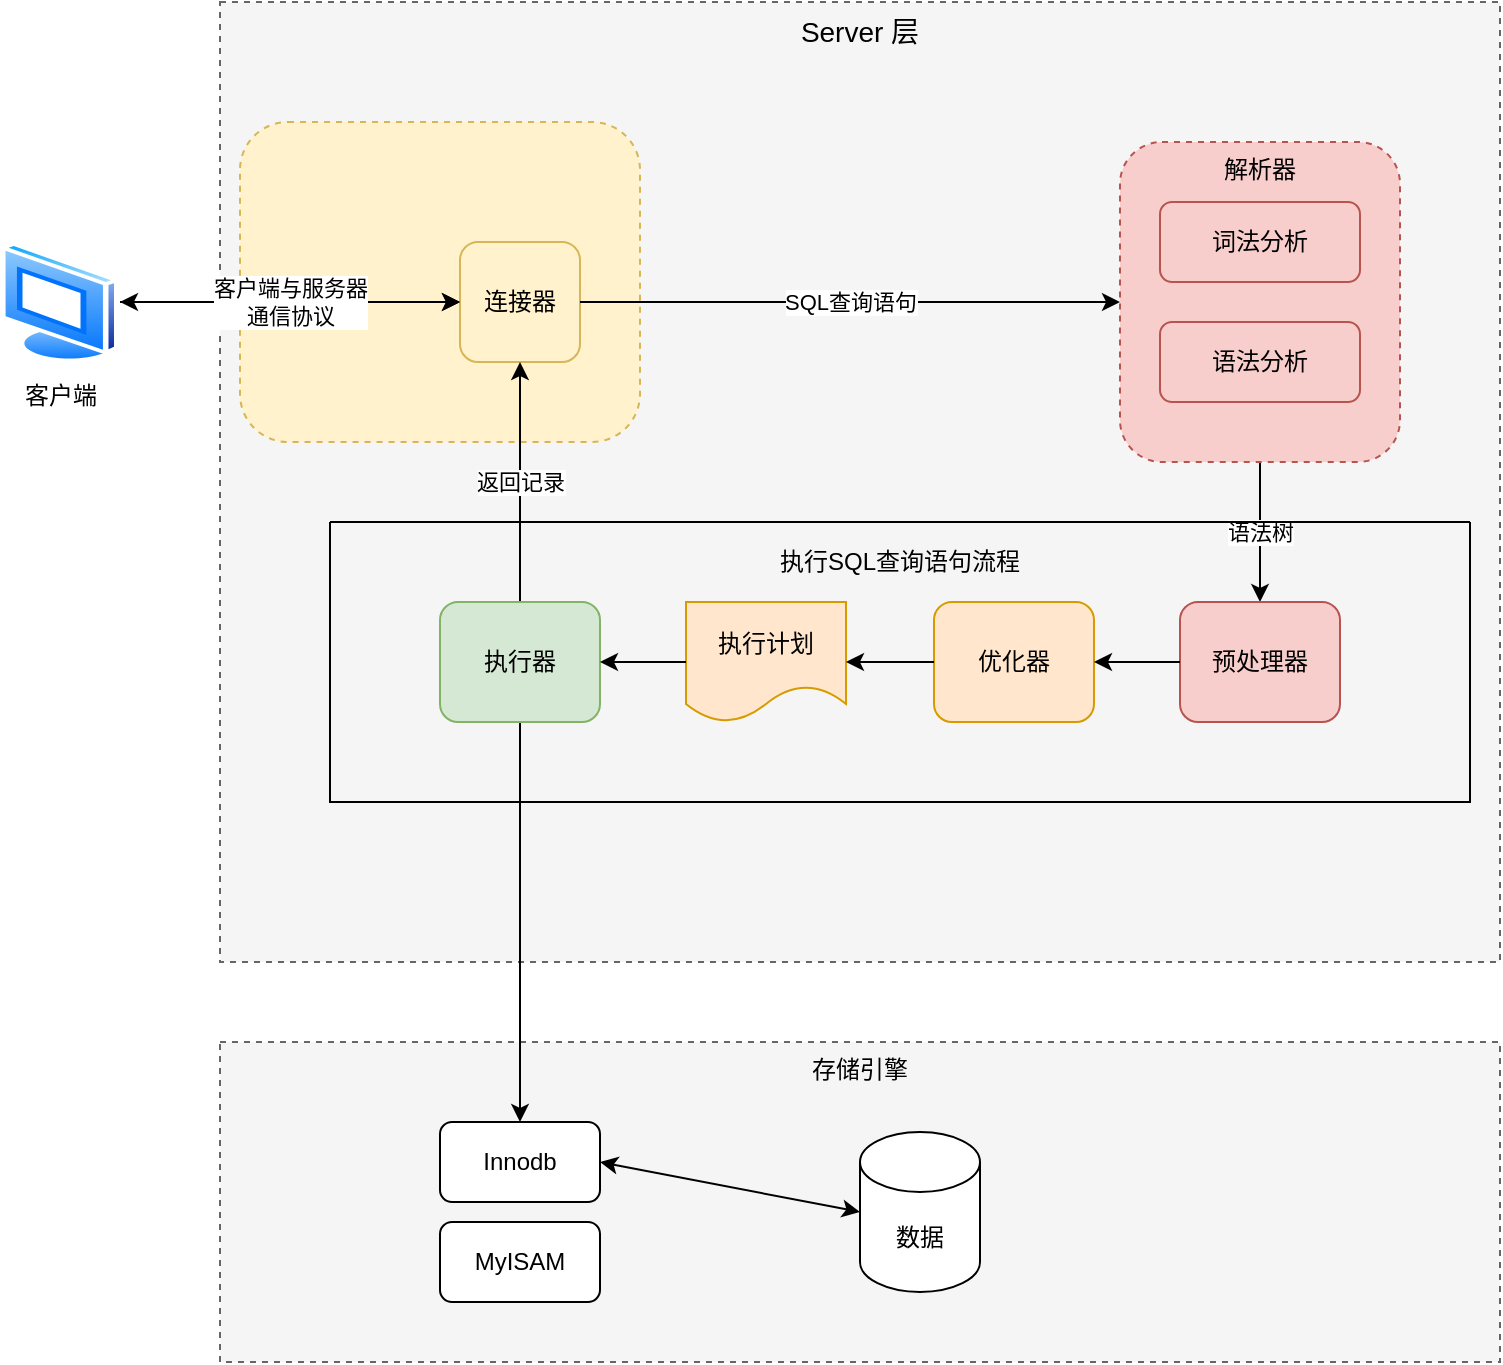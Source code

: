 <mxfile>
    <diagram id="sql-execution-flow" name="MySQL SQL执行流程">
        <mxGraphModel dx="625" dy="747" grid="1" gridSize="10" guides="1" tooltips="1" connect="1" arrows="1" fold="1" page="1" pageScale="1" pageWidth="827" pageHeight="1169" math="0" shadow="0">
            <root>
                <mxCell id="0"/>
                <mxCell id="1" parent="0"/>
                <mxCell id="server_layer" value="Server 层" style="rounded=0;whiteSpace=wrap;html=1;fillColor=#f5f5f5;strokeColor=#666666;dashed=1;verticalAlign=top;fontSize=14;movable=1;resizable=1;rotatable=1;deletable=1;editable=1;locked=0;connectable=1;" parent="1" vertex="1">
                    <mxGeometry x="120" y="20" width="640" height="480" as="geometry"/>
                </mxCell>
                <mxCell id="client_group" value="" style="rounded=1;whiteSpace=wrap;html=1;fillColor=#fff2cc;strokeColor=#d6b656;dashed=1;" parent="1" vertex="1">
                    <mxGeometry x="130" y="80" width="200" height="160" as="geometry"/>
                </mxCell>
                <mxCell id="client" value="客户端" style="shape=image;html=1;verticalAlign=top;verticalLabelPosition=bottom;labelBackgroundColor=default;imageAspect=0;aspect=fixed;image=img/lib/active_directory/vista_terminal.svg;perimeter=ellipsePerimeter;shadow=0;dashed=0;spacingTop=3;" parent="1" vertex="1">
                    <mxGeometry x="10" y="140" width="60" height="60" as="geometry"/>
                </mxCell>
                <mxCell id="connector" value="连接器" style="rounded=1;whiteSpace=wrap;html=1;fillColor=#fff2cc;strokeColor=#d6b656;" parent="1" vertex="1">
                    <mxGeometry x="240" y="140" width="60" height="60" as="geometry"/>
                </mxCell>
                <mxCell id="storage_layer" value="存储引擎" style="rounded=0;whiteSpace=wrap;html=1;fillColor=#f5f5f5;strokeColor=#666666;dashed=1;verticalAlign=top;" parent="1" vertex="1">
                    <mxGeometry x="120" y="540" width="640" height="160" as="geometry"/>
                </mxCell>
                <mxCell id="innodb" value="Innodb" style="rounded=1;whiteSpace=wrap;html=1;" parent="1" vertex="1">
                    <mxGeometry x="230" y="580" width="80" height="40" as="geometry"/>
                </mxCell>
                <mxCell id="myisam" value="MyISAM" style="rounded=1;whiteSpace=wrap;html=1;" parent="1" vertex="1">
                    <mxGeometry x="230" y="630" width="80" height="40" as="geometry"/>
                </mxCell>
                <mxCell id="database" value="数据" style="shape=cylinder3;whiteSpace=wrap;html=1;boundedLbl=1;backgroundOutline=1;size=15;" parent="1" vertex="1">
                    <mxGeometry x="440" y="585" width="60" height="80" as="geometry"/>
                </mxCell>
                <mxCell id="" value="" style="endArrow=classic;html=1;exitX=1;exitY=0.5;exitDx=0;exitDy=0;entryX=0;entryY=0.5;entryDx=0;entryDy=0;" parent="1" source="client" target="connector" edge="1">
                    <mxGeometry width="50" height="50" relative="1" as="geometry"/>
                </mxCell>
                <mxCell id="arrow1" value="客户端与服务器&#xa;通信协议" style="endArrow=classic;startArrow=classic;html=1;exitX=1;exitY=0.5;entryX=0;entryY=0.5;" parent="1" source="client" target="connector" edge="1">
                    <mxGeometry relative="1" as="geometry"/>
                </mxCell>
                <mxCell id="arrow2" value="SQL查询语句" style="endArrow=classic;html=1;exitX=1;exitY=0.5;entryX=0;entryY=0.5;entryDx=0;entryDy=0;" parent="1" source="connector" target="parser_group" edge="1">
                    <mxGeometry relative="1" as="geometry">
                        <mxPoint x="320" y="170" as="targetPoint"/>
                    </mxGeometry>
                </mxCell>
                <mxCell id="arrow4" value="语法树" style="endArrow=classic;html=1;exitX=0.5;exitY=1;entryX=0.5;entryY=0;" parent="1" source="parser_group" target="preprocessor" edge="1">
                    <mxGeometry relative="1" as="geometry"/>
                </mxCell>
                <mxCell id="arrow7" value="" style="endArrow=classic;html=1;exitX=0.5;exitY=1;entryX=0.5;entryY=0;entryDx=0;entryDy=0;" parent="1" source="executor" target="innodb" edge="1">
                    <mxGeometry relative="1" as="geometry"/>
                </mxCell>
                <mxCell id="arrow8" value="" style="endArrow=classic;startArrow=classic;html=1;exitX=1;exitY=0.5;entryX=0;entryY=0.5;" parent="1" source="innodb" target="database" edge="1">
                    <mxGeometry relative="1" as="geometry"/>
                </mxCell>
                <mxCell id="arrow9" value="返回记录" style="endArrow=classic;html=1;exitX=0.5;exitY=0;entryX=0.5;entryY=1;strokeColor=default;edgeStyle=orthogonalEdgeStyle;entryDx=0;entryDy=0;exitDx=0;exitDy=0;" parent="1" source="executor" target="connector" edge="1">
                    <mxGeometry relative="1" as="geometry"/>
                </mxCell>
                <mxCell id="11" value="" style="group" vertex="1" connectable="0" parent="1">
                    <mxGeometry x="570" y="90" width="140" height="160" as="geometry"/>
                </mxCell>
                <mxCell id="parser_group" value="解析器" style="rounded=1;whiteSpace=wrap;html=1;fillColor=#f8cecc;strokeColor=#b85450;dashed=1;verticalAlign=top;" parent="11" vertex="1">
                    <mxGeometry width="140" height="160" as="geometry"/>
                </mxCell>
                <mxCell id="word_parser" value="词法分析" style="rounded=1;whiteSpace=wrap;html=1;fillColor=#f8cecc;strokeColor=#b85450;" parent="11" vertex="1">
                    <mxGeometry x="20" y="30" width="100" height="40" as="geometry"/>
                </mxCell>
                <mxCell id="syntax_parser" value="语法分析" style="rounded=1;whiteSpace=wrap;html=1;fillColor=#f8cecc;strokeColor=#b85450;" parent="11" vertex="1">
                    <mxGeometry x="20" y="90" width="100" height="40" as="geometry"/>
                </mxCell>
                <mxCell id="12" value="" style="swimlane;startSize=0;" vertex="1" parent="1">
                    <mxGeometry x="175" y="280" width="570" height="140" as="geometry"/>
                </mxCell>
                <mxCell id="preprocessor" value="预处理器" style="rounded=1;whiteSpace=wrap;html=1;fillColor=#f8cecc;strokeColor=#b85450;" parent="12" vertex="1">
                    <mxGeometry x="425" y="40" width="80" height="60" as="geometry"/>
                </mxCell>
                <mxCell id="optimizer" value="优化器" style="rounded=1;whiteSpace=wrap;html=1;fillColor=#ffe6cc;strokeColor=#d79b00;" parent="12" vertex="1">
                    <mxGeometry x="302" y="40" width="80" height="60" as="geometry"/>
                </mxCell>
                <mxCell id="arrow5" value="" style="endArrow=classic;html=1;exitX=0;exitY=0.5;entryX=1;entryY=0.5;" parent="12" source="preprocessor" target="optimizer" edge="1">
                    <mxGeometry relative="1" as="geometry"/>
                </mxCell>
                <mxCell id="executor" value="执行器" style="rounded=1;whiteSpace=wrap;html=1;fillColor=#d5e8d4;strokeColor=#82b366;" parent="12" vertex="1">
                    <mxGeometry x="55" y="40" width="80" height="60" as="geometry"/>
                </mxCell>
                <mxCell id="execution_flow" value="执行SQL查询语句流程" style="text;html=1;strokeColor=none;fillColor=none;align=center;verticalAlign=middle;whiteSpace=wrap;rounded=0;" parent="12" vertex="1">
                    <mxGeometry x="205" y="10" width="160" height="20" as="geometry"/>
                </mxCell>
                <mxCell id="9" value="执行计划" style="rounded=1;whiteSpace=wrap;html=1;fillColor=#ffe6cc;strokeColor=#d79b00;shape=document;boundedLbl=1;" vertex="1" parent="12">
                    <mxGeometry x="178" y="40" width="80" height="60" as="geometry"/>
                </mxCell>
                <mxCell id="10" value="" style="endArrow=classic;html=1;exitX=0;exitY=0.5;entryX=1;entryY=0.5;" edge="1" parent="12" source="optimizer" target="9">
                    <mxGeometry relative="1" as="geometry">
                        <mxPoint x="225" y="70" as="sourcePoint"/>
                        <mxPoint x="135" y="70" as="targetPoint"/>
                    </mxGeometry>
                </mxCell>
                <mxCell id="arrow6" value="" style="endArrow=classic;html=1;exitX=0;exitY=0.5;entryX=1;entryY=0.5;" parent="12" source="9" target="executor" edge="1">
                    <mxGeometry relative="1" as="geometry"/>
                </mxCell>
            </root>
        </mxGraphModel>
    </diagram>
</mxfile>